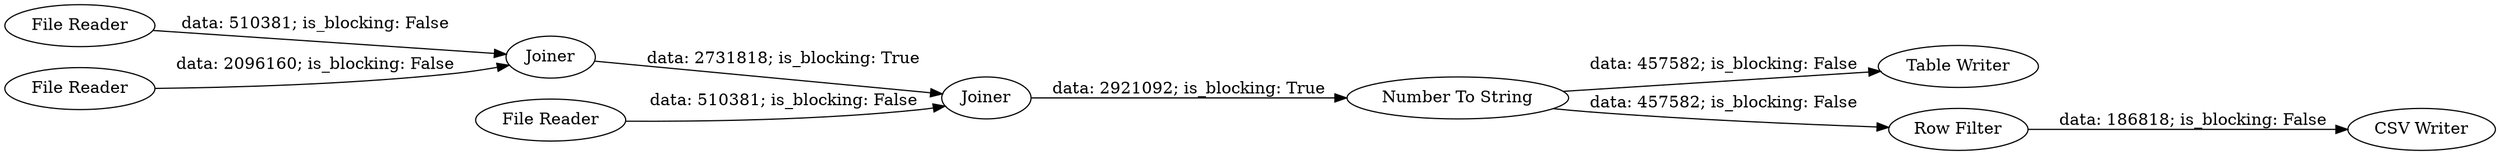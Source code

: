 digraph {
	"128581345934794884_7" [label="Table Writer"]
	"128581345934794884_15" [label="Row Filter"]
	"128581345934794884_13" [label=Joiner]
	"128581345934794884_1" [label="File Reader"]
	"128581345934794884_14" [label="Number To String"]
	"128581345934794884_2" [label="File Reader"]
	"128581345934794884_6" [label=Joiner]
	"128581345934794884_16" [label="CSV Writer"]
	"128581345934794884_4" [label="File Reader"]
	"128581345934794884_2" -> "128581345934794884_13" [label="data: 510381; is_blocking: False"]
	"128581345934794884_4" -> "128581345934794884_13" [label="data: 2096160; is_blocking: False"]
	"128581345934794884_15" -> "128581345934794884_16" [label="data: 186818; is_blocking: False"]
	"128581345934794884_13" -> "128581345934794884_6" [label="data: 2731818; is_blocking: True"]
	"128581345934794884_1" -> "128581345934794884_6" [label="data: 510381; is_blocking: False"]
	"128581345934794884_14" -> "128581345934794884_7" [label="data: 457582; is_blocking: False"]
	"128581345934794884_6" -> "128581345934794884_14" [label="data: 2921092; is_blocking: True"]
	"128581345934794884_14" -> "128581345934794884_15" [label="data: 457582; is_blocking: False"]
	rankdir=LR
}
